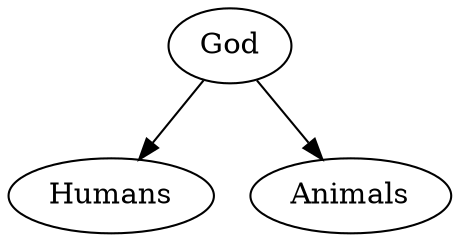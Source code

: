 // The Round Table
digraph {
	A [label=God]
	B [label=Humans]
	C [label=Animals]
	A -> B
	A -> C
}
